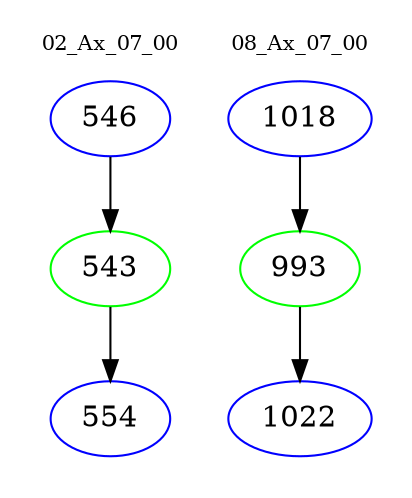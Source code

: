 digraph{
subgraph cluster_0 {
color = white
label = "02_Ax_07_00";
fontsize=10;
T0_546 [label="546", color="blue"]
T0_546 -> T0_543 [color="black"]
T0_543 [label="543", color="green"]
T0_543 -> T0_554 [color="black"]
T0_554 [label="554", color="blue"]
}
subgraph cluster_1 {
color = white
label = "08_Ax_07_00";
fontsize=10;
T1_1018 [label="1018", color="blue"]
T1_1018 -> T1_993 [color="black"]
T1_993 [label="993", color="green"]
T1_993 -> T1_1022 [color="black"]
T1_1022 [label="1022", color="blue"]
}
}
